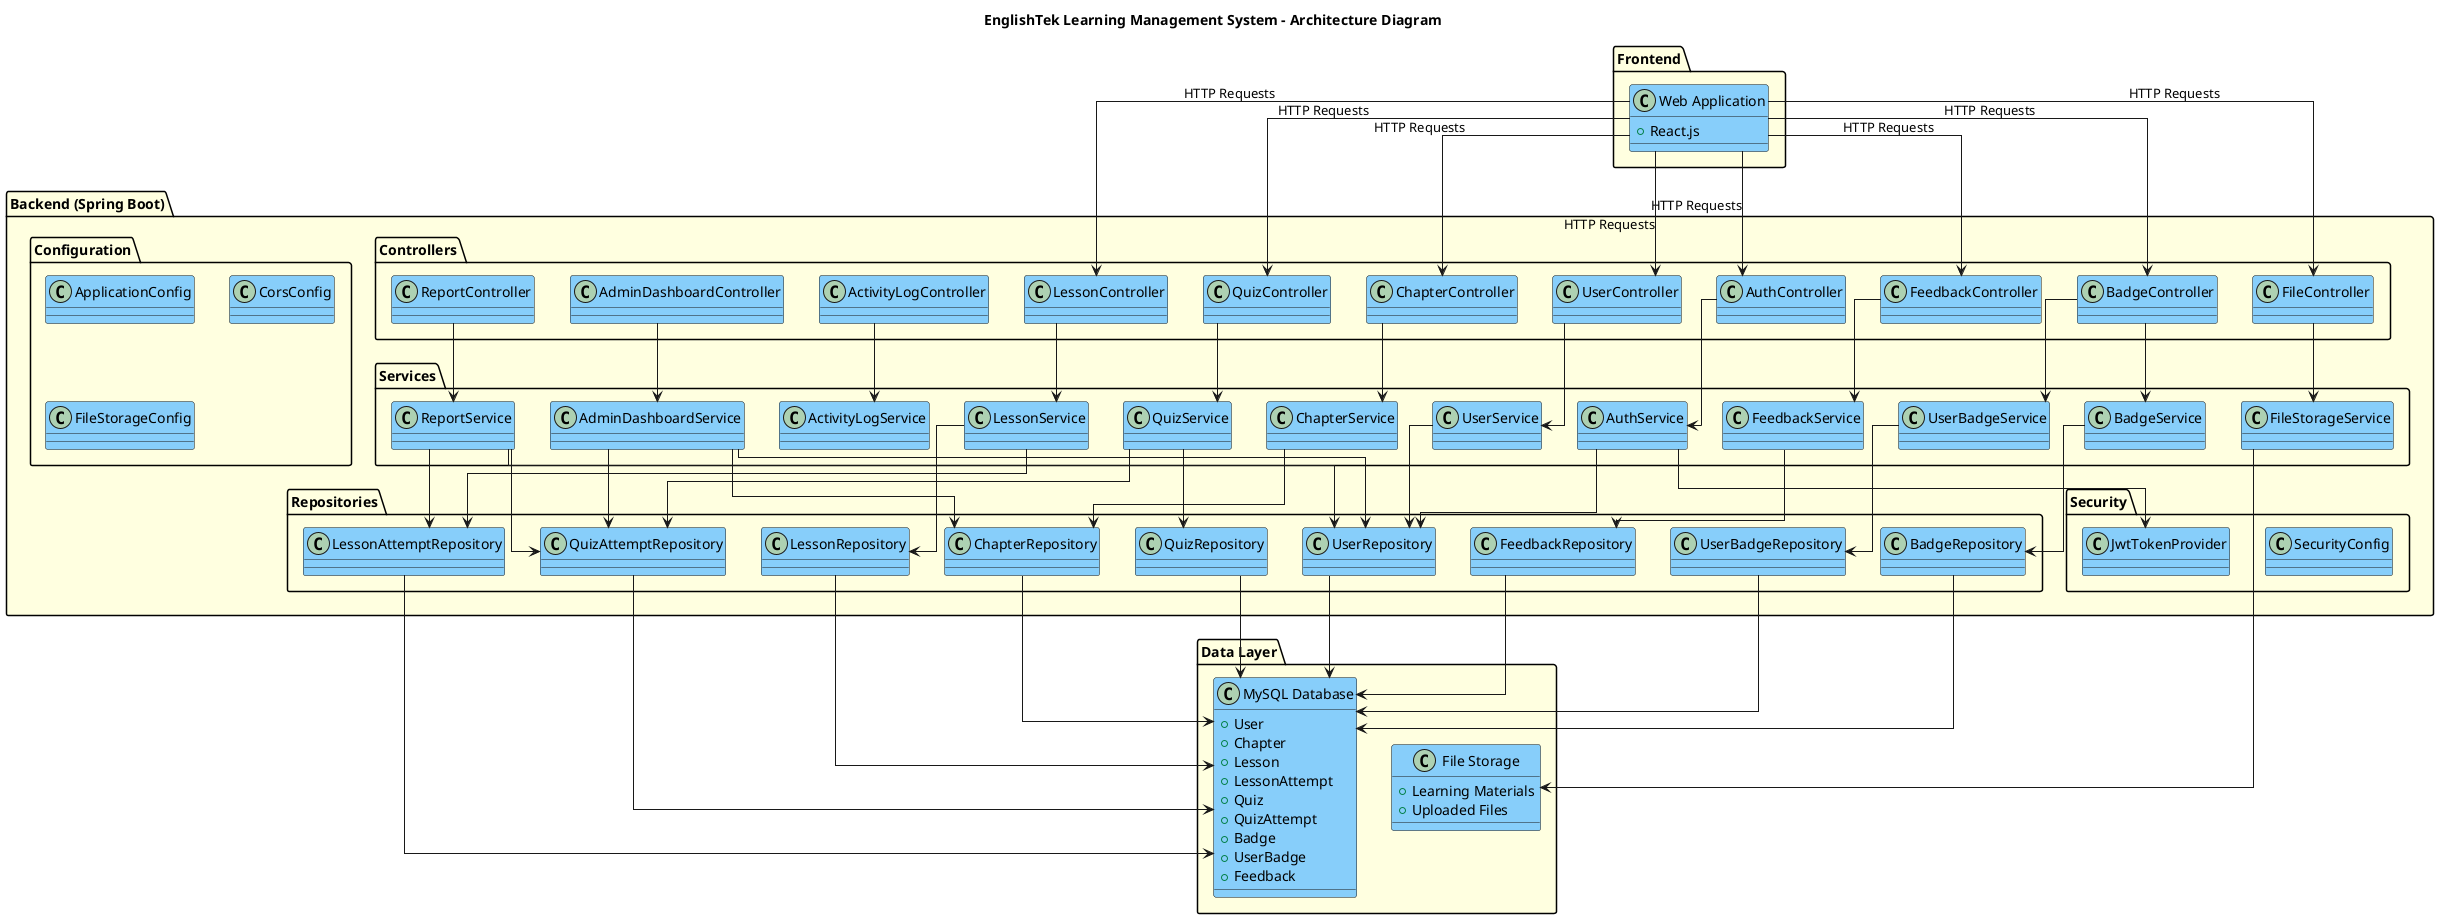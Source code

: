 @startuml EnglishTek System Architecture
allowmixing
!define RECTANGLE class
!define DATABASE database
!define DATABASE class

skinparam componentStyle uml2
skinparam linetype ortho
skinparam backgroundColor white
skinparam classBackgroundColor LightSkyBlue
skinparam databaseBackgroundColor PaleGreen
skinparam packageBackgroundColor LightYellow

title EnglishTek Learning Management System - Architecture Diagram

package "Frontend" {
    RECTANGLE "Web Application" as WebApp {
        + React.js
    }
}

package "Backend (Spring Boot)" {
    package "Controllers" {
        RECTANGLE "AuthController" as AuthController
        RECTANGLE "UserController" as UserController
        RECTANGLE "ChapterController" as ChapterController
        RECTANGLE "LessonController" as LessonController
        RECTANGLE "QuizController" as QuizController
        RECTANGLE "BadgeController" as BadgeController
        RECTANGLE "FeedbackController" as FeedbackController
        RECTANGLE "FileController" as FileController
        RECTANGLE "ActivityLogController" as ActivityLogController
        RECTANGLE "AdminDashboardController" as AdminDashboardController
        RECTANGLE "ReportController" as ReportController
    }
    
    package "Services" {
        RECTANGLE "AuthService" as AuthService
        RECTANGLE "UserService" as UserService
        RECTANGLE "ChapterService" as ChapterService
        RECTANGLE "LessonService" as LessonService
        RECTANGLE "QuizService" as QuizService
        RECTANGLE "BadgeService" as BadgeService
        RECTANGLE "UserBadgeService" as UserBadgeService
        RECTANGLE "FeedbackService" as FeedbackService
        RECTANGLE "FileStorageService" as FileStorageService
        RECTANGLE "ActivityLogService" as ActivityLogService
        RECTANGLE "AdminDashboardService" as AdminDashboardService
        RECTANGLE "ReportService" as ReportService
    }
    
    package "Repositories" {
        RECTANGLE "UserRepository" as UserRepository
        RECTANGLE "ChapterRepository" as ChapterRepository
        RECTANGLE "LessonRepository" as LessonRepository
        RECTANGLE "LessonAttemptRepository" as LessonAttemptRepository
        RECTANGLE "QuizRepository" as QuizRepository
        RECTANGLE "QuizAttemptRepository" as QuizAttemptRepository
        RECTANGLE "BadgeRepository" as BadgeRepository
        RECTANGLE "UserBadgeRepository" as UserBadgeRepository
        RECTANGLE "FeedbackRepository" as FeedbackRepository
    }
    
    package "Security" {
        RECTANGLE "SecurityConfig" as SecurityConfig
        RECTANGLE "JwtTokenProvider" as JwtTokenProvider
    }
    
    package "Configuration" {
        RECTANGLE "ApplicationConfig" as ApplicationConfig
        RECTANGLE "CorsConfig" as CorsConfig
        RECTANGLE "FileStorageConfig" as FileStorageConfig
    }
}

package "Data Layer" {
    DATABASE "MySQL Database" as Database {
        + User
        + Chapter
        + Lesson
        + LessonAttempt
        + Quiz
        + QuizAttempt
        + Badge
        + UserBadge
        + Feedback
    }
    
    RECTANGLE "File Storage" as FileStorage {
        + Learning Materials
        + Uploaded Files
    }
}

' Relationships
WebApp --> AuthController : HTTP Requests
WebApp --> UserController : HTTP Requests
WebApp --> ChapterController : HTTP Requests
WebApp --> LessonController : HTTP Requests
WebApp --> QuizController : HTTP Requests
WebApp --> BadgeController : HTTP Requests
WebApp --> FeedbackController : HTTP Requests
WebApp --> FileController : HTTP Requests

' Auth Flow
AuthController --> AuthService
AuthService --> UserRepository
AuthService --> JwtTokenProvider

' User Management Flow
UserController --> UserService
UserService --> UserRepository

' Chapter Management Flow
ChapterController --> ChapterService
ChapterService --> ChapterRepository

' Lesson Management Flow
LessonController --> LessonService
LessonService --> LessonRepository
LessonService --> LessonAttemptRepository

' Quiz Management Flow
QuizController --> QuizService
QuizService --> QuizRepository
QuizService --> QuizAttemptRepository

' Badge Management Flow
BadgeController --> BadgeService
BadgeService --> BadgeRepository
BadgeController --> UserBadgeService
UserBadgeService --> UserBadgeRepository

' Feedback Flow
FeedbackController --> FeedbackService
FeedbackService --> FeedbackRepository

' File Management Flow
FileController --> FileStorageService
FileStorageService --> FileStorage

' Admin Dashboard Flow
AdminDashboardController --> AdminDashboardService
AdminDashboardService --> UserRepository
AdminDashboardService --> ChapterRepository
AdminDashboardService --> QuizAttemptRepository

' Activity Logging Flow
ActivityLogController --> ActivityLogService

' Report Flow
ReportController --> ReportService
ReportService --> UserRepository
ReportService --> QuizAttemptRepository
ReportService --> LessonAttemptRepository

' Database Connections
UserRepository --> Database
ChapterRepository --> Database
LessonRepository --> Database
LessonAttemptRepository --> Database
QuizRepository --> Database
QuizAttemptRepository --> Database
BadgeRepository --> Database
UserBadgeRepository --> Database
FeedbackRepository --> Database

@enduml
